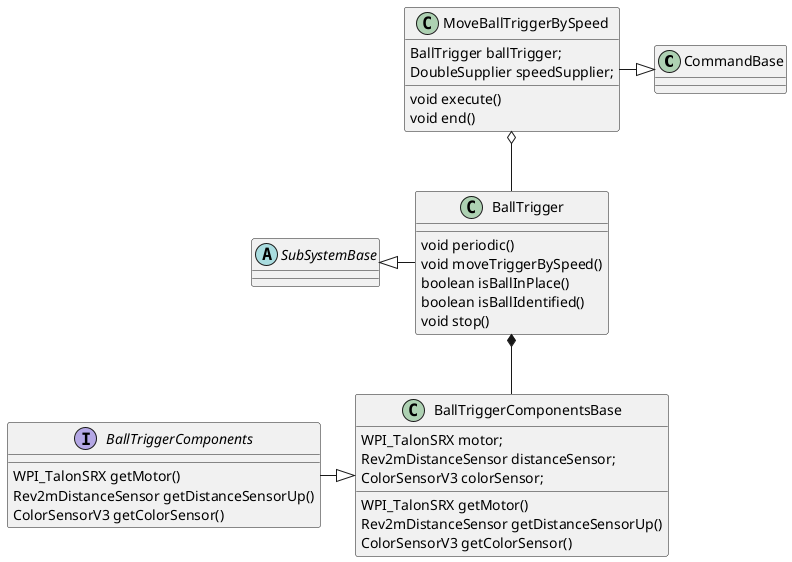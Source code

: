 @startuml
'https://plantuml.com/class-diagram
class CommandBase
Abstract class SubSystemBase

BallTriggerComponents -|> BallTriggerComponentsBase
BallTrigger *-- BallTriggerComponentsBase
MoveBallTriggerBySpeed -|> CommandBase
SubSystemBase <|- BallTrigger
MoveBallTriggerBySpeed o-- BallTrigger

interface BallTriggerComponents{

  WPI_TalonSRX getMotor()
  Rev2mDistanceSensor getDistanceSensorUp()
  ColorSensorV3 getColorSensor()
}

class BallTriggerComponentsBase{
WPI_TalonSRX motor;
Rev2mDistanceSensor distanceSensor;
ColorSensorV3 colorSensor;

WPI_TalonSRX getMotor()
Rev2mDistanceSensor getDistanceSensorUp()
ColorSensorV3 getColorSensor()
}

class BallTrigger{
void periodic()
void moveTriggerBySpeed()
boolean isBallInPlace()
boolean isBallIdentified()
void stop()
}

class MoveBallTriggerBySpeed{
BallTrigger ballTrigger;
DoubleSupplier speedSupplier;

void execute()
void end()
}

@enduml